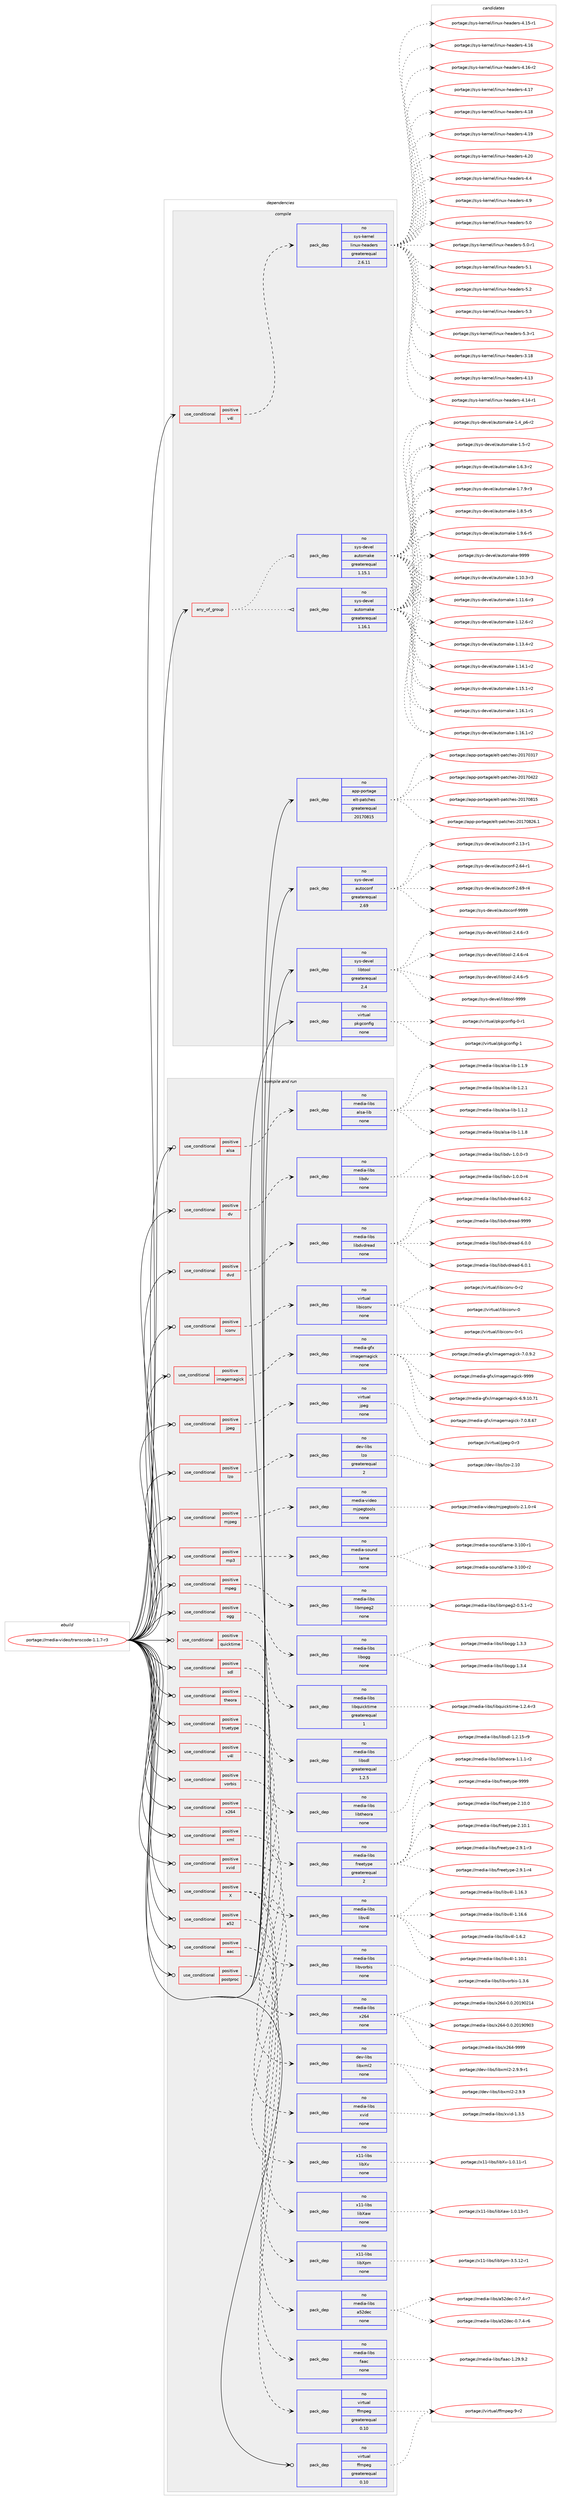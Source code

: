 digraph prolog {

# *************
# Graph options
# *************

newrank=true;
concentrate=true;
compound=true;
graph [rankdir=LR,fontname=Helvetica,fontsize=10,ranksep=1.5];#, ranksep=2.5, nodesep=0.2];
edge  [arrowhead=vee];
node  [fontname=Helvetica,fontsize=10];

# **********
# The ebuild
# **********

subgraph cluster_leftcol {
color=gray;
rank=same;
label=<<i>ebuild</i>>;
id [label="portage://media-video/transcode-1.1.7-r3", color=red, width=4, href="../media-video/transcode-1.1.7-r3.svg"];
}

# ****************
# The dependencies
# ****************

subgraph cluster_midcol {
color=gray;
label=<<i>dependencies</i>>;
subgraph cluster_compile {
fillcolor="#eeeeee";
style=filled;
label=<<i>compile</i>>;
subgraph any5478 {
dependency343336 [label=<<TABLE BORDER="0" CELLBORDER="1" CELLSPACING="0" CELLPADDING="4"><TR><TD CELLPADDING="10">any_of_group</TD></TR></TABLE>>, shape=none, color=red];subgraph pack252173 {
dependency343337 [label=<<TABLE BORDER="0" CELLBORDER="1" CELLSPACING="0" CELLPADDING="4" WIDTH="220"><TR><TD ROWSPAN="6" CELLPADDING="30">pack_dep</TD></TR><TR><TD WIDTH="110">no</TD></TR><TR><TD>sys-devel</TD></TR><TR><TD>automake</TD></TR><TR><TD>greaterequal</TD></TR><TR><TD>1.16.1</TD></TR></TABLE>>, shape=none, color=blue];
}
dependency343336:e -> dependency343337:w [weight=20,style="dotted",arrowhead="oinv"];
subgraph pack252174 {
dependency343338 [label=<<TABLE BORDER="0" CELLBORDER="1" CELLSPACING="0" CELLPADDING="4" WIDTH="220"><TR><TD ROWSPAN="6" CELLPADDING="30">pack_dep</TD></TR><TR><TD WIDTH="110">no</TD></TR><TR><TD>sys-devel</TD></TR><TR><TD>automake</TD></TR><TR><TD>greaterequal</TD></TR><TR><TD>1.15.1</TD></TR></TABLE>>, shape=none, color=blue];
}
dependency343336:e -> dependency343338:w [weight=20,style="dotted",arrowhead="oinv"];
}
id:e -> dependency343336:w [weight=20,style="solid",arrowhead="vee"];
subgraph cond85540 {
dependency343339 [label=<<TABLE BORDER="0" CELLBORDER="1" CELLSPACING="0" CELLPADDING="4"><TR><TD ROWSPAN="3" CELLPADDING="10">use_conditional</TD></TR><TR><TD>positive</TD></TR><TR><TD>v4l</TD></TR></TABLE>>, shape=none, color=red];
subgraph pack252175 {
dependency343340 [label=<<TABLE BORDER="0" CELLBORDER="1" CELLSPACING="0" CELLPADDING="4" WIDTH="220"><TR><TD ROWSPAN="6" CELLPADDING="30">pack_dep</TD></TR><TR><TD WIDTH="110">no</TD></TR><TR><TD>sys-kernel</TD></TR><TR><TD>linux-headers</TD></TR><TR><TD>greaterequal</TD></TR><TR><TD>2.6.11</TD></TR></TABLE>>, shape=none, color=blue];
}
dependency343339:e -> dependency343340:w [weight=20,style="dashed",arrowhead="vee"];
}
id:e -> dependency343339:w [weight=20,style="solid",arrowhead="vee"];
subgraph pack252176 {
dependency343341 [label=<<TABLE BORDER="0" CELLBORDER="1" CELLSPACING="0" CELLPADDING="4" WIDTH="220"><TR><TD ROWSPAN="6" CELLPADDING="30">pack_dep</TD></TR><TR><TD WIDTH="110">no</TD></TR><TR><TD>app-portage</TD></TR><TR><TD>elt-patches</TD></TR><TR><TD>greaterequal</TD></TR><TR><TD>20170815</TD></TR></TABLE>>, shape=none, color=blue];
}
id:e -> dependency343341:w [weight=20,style="solid",arrowhead="vee"];
subgraph pack252177 {
dependency343342 [label=<<TABLE BORDER="0" CELLBORDER="1" CELLSPACING="0" CELLPADDING="4" WIDTH="220"><TR><TD ROWSPAN="6" CELLPADDING="30">pack_dep</TD></TR><TR><TD WIDTH="110">no</TD></TR><TR><TD>sys-devel</TD></TR><TR><TD>autoconf</TD></TR><TR><TD>greaterequal</TD></TR><TR><TD>2.69</TD></TR></TABLE>>, shape=none, color=blue];
}
id:e -> dependency343342:w [weight=20,style="solid",arrowhead="vee"];
subgraph pack252178 {
dependency343343 [label=<<TABLE BORDER="0" CELLBORDER="1" CELLSPACING="0" CELLPADDING="4" WIDTH="220"><TR><TD ROWSPAN="6" CELLPADDING="30">pack_dep</TD></TR><TR><TD WIDTH="110">no</TD></TR><TR><TD>sys-devel</TD></TR><TR><TD>libtool</TD></TR><TR><TD>greaterequal</TD></TR><TR><TD>2.4</TD></TR></TABLE>>, shape=none, color=blue];
}
id:e -> dependency343343:w [weight=20,style="solid",arrowhead="vee"];
subgraph pack252179 {
dependency343344 [label=<<TABLE BORDER="0" CELLBORDER="1" CELLSPACING="0" CELLPADDING="4" WIDTH="220"><TR><TD ROWSPAN="6" CELLPADDING="30">pack_dep</TD></TR><TR><TD WIDTH="110">no</TD></TR><TR><TD>virtual</TD></TR><TR><TD>pkgconfig</TD></TR><TR><TD>none</TD></TR><TR><TD></TD></TR></TABLE>>, shape=none, color=blue];
}
id:e -> dependency343344:w [weight=20,style="solid",arrowhead="vee"];
}
subgraph cluster_compileandrun {
fillcolor="#eeeeee";
style=filled;
label=<<i>compile and run</i>>;
subgraph cond85541 {
dependency343345 [label=<<TABLE BORDER="0" CELLBORDER="1" CELLSPACING="0" CELLPADDING="4"><TR><TD ROWSPAN="3" CELLPADDING="10">use_conditional</TD></TR><TR><TD>positive</TD></TR><TR><TD>X</TD></TR></TABLE>>, shape=none, color=red];
subgraph pack252180 {
dependency343346 [label=<<TABLE BORDER="0" CELLBORDER="1" CELLSPACING="0" CELLPADDING="4" WIDTH="220"><TR><TD ROWSPAN="6" CELLPADDING="30">pack_dep</TD></TR><TR><TD WIDTH="110">no</TD></TR><TR><TD>x11-libs</TD></TR><TR><TD>libXpm</TD></TR><TR><TD>none</TD></TR><TR><TD></TD></TR></TABLE>>, shape=none, color=blue];
}
dependency343345:e -> dependency343346:w [weight=20,style="dashed",arrowhead="vee"];
subgraph pack252181 {
dependency343347 [label=<<TABLE BORDER="0" CELLBORDER="1" CELLSPACING="0" CELLPADDING="4" WIDTH="220"><TR><TD ROWSPAN="6" CELLPADDING="30">pack_dep</TD></TR><TR><TD WIDTH="110">no</TD></TR><TR><TD>x11-libs</TD></TR><TR><TD>libXaw</TD></TR><TR><TD>none</TD></TR><TR><TD></TD></TR></TABLE>>, shape=none, color=blue];
}
dependency343345:e -> dependency343347:w [weight=20,style="dashed",arrowhead="vee"];
subgraph pack252182 {
dependency343348 [label=<<TABLE BORDER="0" CELLBORDER="1" CELLSPACING="0" CELLPADDING="4" WIDTH="220"><TR><TD ROWSPAN="6" CELLPADDING="30">pack_dep</TD></TR><TR><TD WIDTH="110">no</TD></TR><TR><TD>x11-libs</TD></TR><TR><TD>libXv</TD></TR><TR><TD>none</TD></TR><TR><TD></TD></TR></TABLE>>, shape=none, color=blue];
}
dependency343345:e -> dependency343348:w [weight=20,style="dashed",arrowhead="vee"];
}
id:e -> dependency343345:w [weight=20,style="solid",arrowhead="odotvee"];
subgraph cond85542 {
dependency343349 [label=<<TABLE BORDER="0" CELLBORDER="1" CELLSPACING="0" CELLPADDING="4"><TR><TD ROWSPAN="3" CELLPADDING="10">use_conditional</TD></TR><TR><TD>positive</TD></TR><TR><TD>a52</TD></TR></TABLE>>, shape=none, color=red];
subgraph pack252183 {
dependency343350 [label=<<TABLE BORDER="0" CELLBORDER="1" CELLSPACING="0" CELLPADDING="4" WIDTH="220"><TR><TD ROWSPAN="6" CELLPADDING="30">pack_dep</TD></TR><TR><TD WIDTH="110">no</TD></TR><TR><TD>media-libs</TD></TR><TR><TD>a52dec</TD></TR><TR><TD>none</TD></TR><TR><TD></TD></TR></TABLE>>, shape=none, color=blue];
}
dependency343349:e -> dependency343350:w [weight=20,style="dashed",arrowhead="vee"];
}
id:e -> dependency343349:w [weight=20,style="solid",arrowhead="odotvee"];
subgraph cond85543 {
dependency343351 [label=<<TABLE BORDER="0" CELLBORDER="1" CELLSPACING="0" CELLPADDING="4"><TR><TD ROWSPAN="3" CELLPADDING="10">use_conditional</TD></TR><TR><TD>positive</TD></TR><TR><TD>aac</TD></TR></TABLE>>, shape=none, color=red];
subgraph pack252184 {
dependency343352 [label=<<TABLE BORDER="0" CELLBORDER="1" CELLSPACING="0" CELLPADDING="4" WIDTH="220"><TR><TD ROWSPAN="6" CELLPADDING="30">pack_dep</TD></TR><TR><TD WIDTH="110">no</TD></TR><TR><TD>media-libs</TD></TR><TR><TD>faac</TD></TR><TR><TD>none</TD></TR><TR><TD></TD></TR></TABLE>>, shape=none, color=blue];
}
dependency343351:e -> dependency343352:w [weight=20,style="dashed",arrowhead="vee"];
}
id:e -> dependency343351:w [weight=20,style="solid",arrowhead="odotvee"];
subgraph cond85544 {
dependency343353 [label=<<TABLE BORDER="0" CELLBORDER="1" CELLSPACING="0" CELLPADDING="4"><TR><TD ROWSPAN="3" CELLPADDING="10">use_conditional</TD></TR><TR><TD>positive</TD></TR><TR><TD>alsa</TD></TR></TABLE>>, shape=none, color=red];
subgraph pack252185 {
dependency343354 [label=<<TABLE BORDER="0" CELLBORDER="1" CELLSPACING="0" CELLPADDING="4" WIDTH="220"><TR><TD ROWSPAN="6" CELLPADDING="30">pack_dep</TD></TR><TR><TD WIDTH="110">no</TD></TR><TR><TD>media-libs</TD></TR><TR><TD>alsa-lib</TD></TR><TR><TD>none</TD></TR><TR><TD></TD></TR></TABLE>>, shape=none, color=blue];
}
dependency343353:e -> dependency343354:w [weight=20,style="dashed",arrowhead="vee"];
}
id:e -> dependency343353:w [weight=20,style="solid",arrowhead="odotvee"];
subgraph cond85545 {
dependency343355 [label=<<TABLE BORDER="0" CELLBORDER="1" CELLSPACING="0" CELLPADDING="4"><TR><TD ROWSPAN="3" CELLPADDING="10">use_conditional</TD></TR><TR><TD>positive</TD></TR><TR><TD>dv</TD></TR></TABLE>>, shape=none, color=red];
subgraph pack252186 {
dependency343356 [label=<<TABLE BORDER="0" CELLBORDER="1" CELLSPACING="0" CELLPADDING="4" WIDTH="220"><TR><TD ROWSPAN="6" CELLPADDING="30">pack_dep</TD></TR><TR><TD WIDTH="110">no</TD></TR><TR><TD>media-libs</TD></TR><TR><TD>libdv</TD></TR><TR><TD>none</TD></TR><TR><TD></TD></TR></TABLE>>, shape=none, color=blue];
}
dependency343355:e -> dependency343356:w [weight=20,style="dashed",arrowhead="vee"];
}
id:e -> dependency343355:w [weight=20,style="solid",arrowhead="odotvee"];
subgraph cond85546 {
dependency343357 [label=<<TABLE BORDER="0" CELLBORDER="1" CELLSPACING="0" CELLPADDING="4"><TR><TD ROWSPAN="3" CELLPADDING="10">use_conditional</TD></TR><TR><TD>positive</TD></TR><TR><TD>dvd</TD></TR></TABLE>>, shape=none, color=red];
subgraph pack252187 {
dependency343358 [label=<<TABLE BORDER="0" CELLBORDER="1" CELLSPACING="0" CELLPADDING="4" WIDTH="220"><TR><TD ROWSPAN="6" CELLPADDING="30">pack_dep</TD></TR><TR><TD WIDTH="110">no</TD></TR><TR><TD>media-libs</TD></TR><TR><TD>libdvdread</TD></TR><TR><TD>none</TD></TR><TR><TD></TD></TR></TABLE>>, shape=none, color=blue];
}
dependency343357:e -> dependency343358:w [weight=20,style="dashed",arrowhead="vee"];
}
id:e -> dependency343357:w [weight=20,style="solid",arrowhead="odotvee"];
subgraph cond85547 {
dependency343359 [label=<<TABLE BORDER="0" CELLBORDER="1" CELLSPACING="0" CELLPADDING="4"><TR><TD ROWSPAN="3" CELLPADDING="10">use_conditional</TD></TR><TR><TD>positive</TD></TR><TR><TD>iconv</TD></TR></TABLE>>, shape=none, color=red];
subgraph pack252188 {
dependency343360 [label=<<TABLE BORDER="0" CELLBORDER="1" CELLSPACING="0" CELLPADDING="4" WIDTH="220"><TR><TD ROWSPAN="6" CELLPADDING="30">pack_dep</TD></TR><TR><TD WIDTH="110">no</TD></TR><TR><TD>virtual</TD></TR><TR><TD>libiconv</TD></TR><TR><TD>none</TD></TR><TR><TD></TD></TR></TABLE>>, shape=none, color=blue];
}
dependency343359:e -> dependency343360:w [weight=20,style="dashed",arrowhead="vee"];
}
id:e -> dependency343359:w [weight=20,style="solid",arrowhead="odotvee"];
subgraph cond85548 {
dependency343361 [label=<<TABLE BORDER="0" CELLBORDER="1" CELLSPACING="0" CELLPADDING="4"><TR><TD ROWSPAN="3" CELLPADDING="10">use_conditional</TD></TR><TR><TD>positive</TD></TR><TR><TD>imagemagick</TD></TR></TABLE>>, shape=none, color=red];
subgraph pack252189 {
dependency343362 [label=<<TABLE BORDER="0" CELLBORDER="1" CELLSPACING="0" CELLPADDING="4" WIDTH="220"><TR><TD ROWSPAN="6" CELLPADDING="30">pack_dep</TD></TR><TR><TD WIDTH="110">no</TD></TR><TR><TD>media-gfx</TD></TR><TR><TD>imagemagick</TD></TR><TR><TD>none</TD></TR><TR><TD></TD></TR></TABLE>>, shape=none, color=blue];
}
dependency343361:e -> dependency343362:w [weight=20,style="dashed",arrowhead="vee"];
}
id:e -> dependency343361:w [weight=20,style="solid",arrowhead="odotvee"];
subgraph cond85549 {
dependency343363 [label=<<TABLE BORDER="0" CELLBORDER="1" CELLSPACING="0" CELLPADDING="4"><TR><TD ROWSPAN="3" CELLPADDING="10">use_conditional</TD></TR><TR><TD>positive</TD></TR><TR><TD>jpeg</TD></TR></TABLE>>, shape=none, color=red];
subgraph pack252190 {
dependency343364 [label=<<TABLE BORDER="0" CELLBORDER="1" CELLSPACING="0" CELLPADDING="4" WIDTH="220"><TR><TD ROWSPAN="6" CELLPADDING="30">pack_dep</TD></TR><TR><TD WIDTH="110">no</TD></TR><TR><TD>virtual</TD></TR><TR><TD>jpeg</TD></TR><TR><TD>none</TD></TR><TR><TD></TD></TR></TABLE>>, shape=none, color=blue];
}
dependency343363:e -> dependency343364:w [weight=20,style="dashed",arrowhead="vee"];
}
id:e -> dependency343363:w [weight=20,style="solid",arrowhead="odotvee"];
subgraph cond85550 {
dependency343365 [label=<<TABLE BORDER="0" CELLBORDER="1" CELLSPACING="0" CELLPADDING="4"><TR><TD ROWSPAN="3" CELLPADDING="10">use_conditional</TD></TR><TR><TD>positive</TD></TR><TR><TD>lzo</TD></TR></TABLE>>, shape=none, color=red];
subgraph pack252191 {
dependency343366 [label=<<TABLE BORDER="0" CELLBORDER="1" CELLSPACING="0" CELLPADDING="4" WIDTH="220"><TR><TD ROWSPAN="6" CELLPADDING="30">pack_dep</TD></TR><TR><TD WIDTH="110">no</TD></TR><TR><TD>dev-libs</TD></TR><TR><TD>lzo</TD></TR><TR><TD>greaterequal</TD></TR><TR><TD>2</TD></TR></TABLE>>, shape=none, color=blue];
}
dependency343365:e -> dependency343366:w [weight=20,style="dashed",arrowhead="vee"];
}
id:e -> dependency343365:w [weight=20,style="solid",arrowhead="odotvee"];
subgraph cond85551 {
dependency343367 [label=<<TABLE BORDER="0" CELLBORDER="1" CELLSPACING="0" CELLPADDING="4"><TR><TD ROWSPAN="3" CELLPADDING="10">use_conditional</TD></TR><TR><TD>positive</TD></TR><TR><TD>mjpeg</TD></TR></TABLE>>, shape=none, color=red];
subgraph pack252192 {
dependency343368 [label=<<TABLE BORDER="0" CELLBORDER="1" CELLSPACING="0" CELLPADDING="4" WIDTH="220"><TR><TD ROWSPAN="6" CELLPADDING="30">pack_dep</TD></TR><TR><TD WIDTH="110">no</TD></TR><TR><TD>media-video</TD></TR><TR><TD>mjpegtools</TD></TR><TR><TD>none</TD></TR><TR><TD></TD></TR></TABLE>>, shape=none, color=blue];
}
dependency343367:e -> dependency343368:w [weight=20,style="dashed",arrowhead="vee"];
}
id:e -> dependency343367:w [weight=20,style="solid",arrowhead="odotvee"];
subgraph cond85552 {
dependency343369 [label=<<TABLE BORDER="0" CELLBORDER="1" CELLSPACING="0" CELLPADDING="4"><TR><TD ROWSPAN="3" CELLPADDING="10">use_conditional</TD></TR><TR><TD>positive</TD></TR><TR><TD>mp3</TD></TR></TABLE>>, shape=none, color=red];
subgraph pack252193 {
dependency343370 [label=<<TABLE BORDER="0" CELLBORDER="1" CELLSPACING="0" CELLPADDING="4" WIDTH="220"><TR><TD ROWSPAN="6" CELLPADDING="30">pack_dep</TD></TR><TR><TD WIDTH="110">no</TD></TR><TR><TD>media-sound</TD></TR><TR><TD>lame</TD></TR><TR><TD>none</TD></TR><TR><TD></TD></TR></TABLE>>, shape=none, color=blue];
}
dependency343369:e -> dependency343370:w [weight=20,style="dashed",arrowhead="vee"];
}
id:e -> dependency343369:w [weight=20,style="solid",arrowhead="odotvee"];
subgraph cond85553 {
dependency343371 [label=<<TABLE BORDER="0" CELLBORDER="1" CELLSPACING="0" CELLPADDING="4"><TR><TD ROWSPAN="3" CELLPADDING="10">use_conditional</TD></TR><TR><TD>positive</TD></TR><TR><TD>mpeg</TD></TR></TABLE>>, shape=none, color=red];
subgraph pack252194 {
dependency343372 [label=<<TABLE BORDER="0" CELLBORDER="1" CELLSPACING="0" CELLPADDING="4" WIDTH="220"><TR><TD ROWSPAN="6" CELLPADDING="30">pack_dep</TD></TR><TR><TD WIDTH="110">no</TD></TR><TR><TD>media-libs</TD></TR><TR><TD>libmpeg2</TD></TR><TR><TD>none</TD></TR><TR><TD></TD></TR></TABLE>>, shape=none, color=blue];
}
dependency343371:e -> dependency343372:w [weight=20,style="dashed",arrowhead="vee"];
}
id:e -> dependency343371:w [weight=20,style="solid",arrowhead="odotvee"];
subgraph cond85554 {
dependency343373 [label=<<TABLE BORDER="0" CELLBORDER="1" CELLSPACING="0" CELLPADDING="4"><TR><TD ROWSPAN="3" CELLPADDING="10">use_conditional</TD></TR><TR><TD>positive</TD></TR><TR><TD>ogg</TD></TR></TABLE>>, shape=none, color=red];
subgraph pack252195 {
dependency343374 [label=<<TABLE BORDER="0" CELLBORDER="1" CELLSPACING="0" CELLPADDING="4" WIDTH="220"><TR><TD ROWSPAN="6" CELLPADDING="30">pack_dep</TD></TR><TR><TD WIDTH="110">no</TD></TR><TR><TD>media-libs</TD></TR><TR><TD>libogg</TD></TR><TR><TD>none</TD></TR><TR><TD></TD></TR></TABLE>>, shape=none, color=blue];
}
dependency343373:e -> dependency343374:w [weight=20,style="dashed",arrowhead="vee"];
}
id:e -> dependency343373:w [weight=20,style="solid",arrowhead="odotvee"];
subgraph cond85555 {
dependency343375 [label=<<TABLE BORDER="0" CELLBORDER="1" CELLSPACING="0" CELLPADDING="4"><TR><TD ROWSPAN="3" CELLPADDING="10">use_conditional</TD></TR><TR><TD>positive</TD></TR><TR><TD>postproc</TD></TR></TABLE>>, shape=none, color=red];
subgraph pack252196 {
dependency343376 [label=<<TABLE BORDER="0" CELLBORDER="1" CELLSPACING="0" CELLPADDING="4" WIDTH="220"><TR><TD ROWSPAN="6" CELLPADDING="30">pack_dep</TD></TR><TR><TD WIDTH="110">no</TD></TR><TR><TD>virtual</TD></TR><TR><TD>ffmpeg</TD></TR><TR><TD>greaterequal</TD></TR><TR><TD>0.10</TD></TR></TABLE>>, shape=none, color=blue];
}
dependency343375:e -> dependency343376:w [weight=20,style="dashed",arrowhead="vee"];
}
id:e -> dependency343375:w [weight=20,style="solid",arrowhead="odotvee"];
subgraph cond85556 {
dependency343377 [label=<<TABLE BORDER="0" CELLBORDER="1" CELLSPACING="0" CELLPADDING="4"><TR><TD ROWSPAN="3" CELLPADDING="10">use_conditional</TD></TR><TR><TD>positive</TD></TR><TR><TD>quicktime</TD></TR></TABLE>>, shape=none, color=red];
subgraph pack252197 {
dependency343378 [label=<<TABLE BORDER="0" CELLBORDER="1" CELLSPACING="0" CELLPADDING="4" WIDTH="220"><TR><TD ROWSPAN="6" CELLPADDING="30">pack_dep</TD></TR><TR><TD WIDTH="110">no</TD></TR><TR><TD>media-libs</TD></TR><TR><TD>libquicktime</TD></TR><TR><TD>greaterequal</TD></TR><TR><TD>1</TD></TR></TABLE>>, shape=none, color=blue];
}
dependency343377:e -> dependency343378:w [weight=20,style="dashed",arrowhead="vee"];
}
id:e -> dependency343377:w [weight=20,style="solid",arrowhead="odotvee"];
subgraph cond85557 {
dependency343379 [label=<<TABLE BORDER="0" CELLBORDER="1" CELLSPACING="0" CELLPADDING="4"><TR><TD ROWSPAN="3" CELLPADDING="10">use_conditional</TD></TR><TR><TD>positive</TD></TR><TR><TD>sdl</TD></TR></TABLE>>, shape=none, color=red];
subgraph pack252198 {
dependency343380 [label=<<TABLE BORDER="0" CELLBORDER="1" CELLSPACING="0" CELLPADDING="4" WIDTH="220"><TR><TD ROWSPAN="6" CELLPADDING="30">pack_dep</TD></TR><TR><TD WIDTH="110">no</TD></TR><TR><TD>media-libs</TD></TR><TR><TD>libsdl</TD></TR><TR><TD>greaterequal</TD></TR><TR><TD>1.2.5</TD></TR></TABLE>>, shape=none, color=blue];
}
dependency343379:e -> dependency343380:w [weight=20,style="dashed",arrowhead="vee"];
}
id:e -> dependency343379:w [weight=20,style="solid",arrowhead="odotvee"];
subgraph cond85558 {
dependency343381 [label=<<TABLE BORDER="0" CELLBORDER="1" CELLSPACING="0" CELLPADDING="4"><TR><TD ROWSPAN="3" CELLPADDING="10">use_conditional</TD></TR><TR><TD>positive</TD></TR><TR><TD>theora</TD></TR></TABLE>>, shape=none, color=red];
subgraph pack252199 {
dependency343382 [label=<<TABLE BORDER="0" CELLBORDER="1" CELLSPACING="0" CELLPADDING="4" WIDTH="220"><TR><TD ROWSPAN="6" CELLPADDING="30">pack_dep</TD></TR><TR><TD WIDTH="110">no</TD></TR><TR><TD>media-libs</TD></TR><TR><TD>libtheora</TD></TR><TR><TD>none</TD></TR><TR><TD></TD></TR></TABLE>>, shape=none, color=blue];
}
dependency343381:e -> dependency343382:w [weight=20,style="dashed",arrowhead="vee"];
}
id:e -> dependency343381:w [weight=20,style="solid",arrowhead="odotvee"];
subgraph cond85559 {
dependency343383 [label=<<TABLE BORDER="0" CELLBORDER="1" CELLSPACING="0" CELLPADDING="4"><TR><TD ROWSPAN="3" CELLPADDING="10">use_conditional</TD></TR><TR><TD>positive</TD></TR><TR><TD>truetype</TD></TR></TABLE>>, shape=none, color=red];
subgraph pack252200 {
dependency343384 [label=<<TABLE BORDER="0" CELLBORDER="1" CELLSPACING="0" CELLPADDING="4" WIDTH="220"><TR><TD ROWSPAN="6" CELLPADDING="30">pack_dep</TD></TR><TR><TD WIDTH="110">no</TD></TR><TR><TD>media-libs</TD></TR><TR><TD>freetype</TD></TR><TR><TD>greaterequal</TD></TR><TR><TD>2</TD></TR></TABLE>>, shape=none, color=blue];
}
dependency343383:e -> dependency343384:w [weight=20,style="dashed",arrowhead="vee"];
}
id:e -> dependency343383:w [weight=20,style="solid",arrowhead="odotvee"];
subgraph cond85560 {
dependency343385 [label=<<TABLE BORDER="0" CELLBORDER="1" CELLSPACING="0" CELLPADDING="4"><TR><TD ROWSPAN="3" CELLPADDING="10">use_conditional</TD></TR><TR><TD>positive</TD></TR><TR><TD>v4l</TD></TR></TABLE>>, shape=none, color=red];
subgraph pack252201 {
dependency343386 [label=<<TABLE BORDER="0" CELLBORDER="1" CELLSPACING="0" CELLPADDING="4" WIDTH="220"><TR><TD ROWSPAN="6" CELLPADDING="30">pack_dep</TD></TR><TR><TD WIDTH="110">no</TD></TR><TR><TD>media-libs</TD></TR><TR><TD>libv4l</TD></TR><TR><TD>none</TD></TR><TR><TD></TD></TR></TABLE>>, shape=none, color=blue];
}
dependency343385:e -> dependency343386:w [weight=20,style="dashed",arrowhead="vee"];
}
id:e -> dependency343385:w [weight=20,style="solid",arrowhead="odotvee"];
subgraph cond85561 {
dependency343387 [label=<<TABLE BORDER="0" CELLBORDER="1" CELLSPACING="0" CELLPADDING="4"><TR><TD ROWSPAN="3" CELLPADDING="10">use_conditional</TD></TR><TR><TD>positive</TD></TR><TR><TD>vorbis</TD></TR></TABLE>>, shape=none, color=red];
subgraph pack252202 {
dependency343388 [label=<<TABLE BORDER="0" CELLBORDER="1" CELLSPACING="0" CELLPADDING="4" WIDTH="220"><TR><TD ROWSPAN="6" CELLPADDING="30">pack_dep</TD></TR><TR><TD WIDTH="110">no</TD></TR><TR><TD>media-libs</TD></TR><TR><TD>libvorbis</TD></TR><TR><TD>none</TD></TR><TR><TD></TD></TR></TABLE>>, shape=none, color=blue];
}
dependency343387:e -> dependency343388:w [weight=20,style="dashed",arrowhead="vee"];
}
id:e -> dependency343387:w [weight=20,style="solid",arrowhead="odotvee"];
subgraph cond85562 {
dependency343389 [label=<<TABLE BORDER="0" CELLBORDER="1" CELLSPACING="0" CELLPADDING="4"><TR><TD ROWSPAN="3" CELLPADDING="10">use_conditional</TD></TR><TR><TD>positive</TD></TR><TR><TD>x264</TD></TR></TABLE>>, shape=none, color=red];
subgraph pack252203 {
dependency343390 [label=<<TABLE BORDER="0" CELLBORDER="1" CELLSPACING="0" CELLPADDING="4" WIDTH="220"><TR><TD ROWSPAN="6" CELLPADDING="30">pack_dep</TD></TR><TR><TD WIDTH="110">no</TD></TR><TR><TD>media-libs</TD></TR><TR><TD>x264</TD></TR><TR><TD>none</TD></TR><TR><TD></TD></TR></TABLE>>, shape=none, color=blue];
}
dependency343389:e -> dependency343390:w [weight=20,style="dashed",arrowhead="vee"];
}
id:e -> dependency343389:w [weight=20,style="solid",arrowhead="odotvee"];
subgraph cond85563 {
dependency343391 [label=<<TABLE BORDER="0" CELLBORDER="1" CELLSPACING="0" CELLPADDING="4"><TR><TD ROWSPAN="3" CELLPADDING="10">use_conditional</TD></TR><TR><TD>positive</TD></TR><TR><TD>xml</TD></TR></TABLE>>, shape=none, color=red];
subgraph pack252204 {
dependency343392 [label=<<TABLE BORDER="0" CELLBORDER="1" CELLSPACING="0" CELLPADDING="4" WIDTH="220"><TR><TD ROWSPAN="6" CELLPADDING="30">pack_dep</TD></TR><TR><TD WIDTH="110">no</TD></TR><TR><TD>dev-libs</TD></TR><TR><TD>libxml2</TD></TR><TR><TD>none</TD></TR><TR><TD></TD></TR></TABLE>>, shape=none, color=blue];
}
dependency343391:e -> dependency343392:w [weight=20,style="dashed",arrowhead="vee"];
}
id:e -> dependency343391:w [weight=20,style="solid",arrowhead="odotvee"];
subgraph cond85564 {
dependency343393 [label=<<TABLE BORDER="0" CELLBORDER="1" CELLSPACING="0" CELLPADDING="4"><TR><TD ROWSPAN="3" CELLPADDING="10">use_conditional</TD></TR><TR><TD>positive</TD></TR><TR><TD>xvid</TD></TR></TABLE>>, shape=none, color=red];
subgraph pack252205 {
dependency343394 [label=<<TABLE BORDER="0" CELLBORDER="1" CELLSPACING="0" CELLPADDING="4" WIDTH="220"><TR><TD ROWSPAN="6" CELLPADDING="30">pack_dep</TD></TR><TR><TD WIDTH="110">no</TD></TR><TR><TD>media-libs</TD></TR><TR><TD>xvid</TD></TR><TR><TD>none</TD></TR><TR><TD></TD></TR></TABLE>>, shape=none, color=blue];
}
dependency343393:e -> dependency343394:w [weight=20,style="dashed",arrowhead="vee"];
}
id:e -> dependency343393:w [weight=20,style="solid",arrowhead="odotvee"];
subgraph pack252206 {
dependency343395 [label=<<TABLE BORDER="0" CELLBORDER="1" CELLSPACING="0" CELLPADDING="4" WIDTH="220"><TR><TD ROWSPAN="6" CELLPADDING="30">pack_dep</TD></TR><TR><TD WIDTH="110">no</TD></TR><TR><TD>virtual</TD></TR><TR><TD>ffmpeg</TD></TR><TR><TD>greaterequal</TD></TR><TR><TD>0.10</TD></TR></TABLE>>, shape=none, color=blue];
}
id:e -> dependency343395:w [weight=20,style="solid",arrowhead="odotvee"];
}
subgraph cluster_run {
fillcolor="#eeeeee";
style=filled;
label=<<i>run</i>>;
}
}

# **************
# The candidates
# **************

subgraph cluster_choices {
rank=same;
color=gray;
label=<<i>candidates</i>>;

subgraph choice252173 {
color=black;
nodesep=1;
choiceportage11512111545100101118101108479711711611110997107101454946494846514511451 [label="portage://sys-devel/automake-1.10.3-r3", color=red, width=4,href="../sys-devel/automake-1.10.3-r3.svg"];
choiceportage11512111545100101118101108479711711611110997107101454946494946544511451 [label="portage://sys-devel/automake-1.11.6-r3", color=red, width=4,href="../sys-devel/automake-1.11.6-r3.svg"];
choiceportage11512111545100101118101108479711711611110997107101454946495046544511450 [label="portage://sys-devel/automake-1.12.6-r2", color=red, width=4,href="../sys-devel/automake-1.12.6-r2.svg"];
choiceportage11512111545100101118101108479711711611110997107101454946495146524511450 [label="portage://sys-devel/automake-1.13.4-r2", color=red, width=4,href="../sys-devel/automake-1.13.4-r2.svg"];
choiceportage11512111545100101118101108479711711611110997107101454946495246494511450 [label="portage://sys-devel/automake-1.14.1-r2", color=red, width=4,href="../sys-devel/automake-1.14.1-r2.svg"];
choiceportage11512111545100101118101108479711711611110997107101454946495346494511450 [label="portage://sys-devel/automake-1.15.1-r2", color=red, width=4,href="../sys-devel/automake-1.15.1-r2.svg"];
choiceportage11512111545100101118101108479711711611110997107101454946495446494511449 [label="portage://sys-devel/automake-1.16.1-r1", color=red, width=4,href="../sys-devel/automake-1.16.1-r1.svg"];
choiceportage11512111545100101118101108479711711611110997107101454946495446494511450 [label="portage://sys-devel/automake-1.16.1-r2", color=red, width=4,href="../sys-devel/automake-1.16.1-r2.svg"];
choiceportage115121115451001011181011084797117116111109971071014549465295112544511450 [label="portage://sys-devel/automake-1.4_p6-r2", color=red, width=4,href="../sys-devel/automake-1.4_p6-r2.svg"];
choiceportage11512111545100101118101108479711711611110997107101454946534511450 [label="portage://sys-devel/automake-1.5-r2", color=red, width=4,href="../sys-devel/automake-1.5-r2.svg"];
choiceportage115121115451001011181011084797117116111109971071014549465446514511450 [label="portage://sys-devel/automake-1.6.3-r2", color=red, width=4,href="../sys-devel/automake-1.6.3-r2.svg"];
choiceportage115121115451001011181011084797117116111109971071014549465546574511451 [label="portage://sys-devel/automake-1.7.9-r3", color=red, width=4,href="../sys-devel/automake-1.7.9-r3.svg"];
choiceportage115121115451001011181011084797117116111109971071014549465646534511453 [label="portage://sys-devel/automake-1.8.5-r5", color=red, width=4,href="../sys-devel/automake-1.8.5-r5.svg"];
choiceportage115121115451001011181011084797117116111109971071014549465746544511453 [label="portage://sys-devel/automake-1.9.6-r5", color=red, width=4,href="../sys-devel/automake-1.9.6-r5.svg"];
choiceportage115121115451001011181011084797117116111109971071014557575757 [label="portage://sys-devel/automake-9999", color=red, width=4,href="../sys-devel/automake-9999.svg"];
dependency343337:e -> choiceportage11512111545100101118101108479711711611110997107101454946494846514511451:w [style=dotted,weight="100"];
dependency343337:e -> choiceportage11512111545100101118101108479711711611110997107101454946494946544511451:w [style=dotted,weight="100"];
dependency343337:e -> choiceportage11512111545100101118101108479711711611110997107101454946495046544511450:w [style=dotted,weight="100"];
dependency343337:e -> choiceportage11512111545100101118101108479711711611110997107101454946495146524511450:w [style=dotted,weight="100"];
dependency343337:e -> choiceportage11512111545100101118101108479711711611110997107101454946495246494511450:w [style=dotted,weight="100"];
dependency343337:e -> choiceportage11512111545100101118101108479711711611110997107101454946495346494511450:w [style=dotted,weight="100"];
dependency343337:e -> choiceportage11512111545100101118101108479711711611110997107101454946495446494511449:w [style=dotted,weight="100"];
dependency343337:e -> choiceportage11512111545100101118101108479711711611110997107101454946495446494511450:w [style=dotted,weight="100"];
dependency343337:e -> choiceportage115121115451001011181011084797117116111109971071014549465295112544511450:w [style=dotted,weight="100"];
dependency343337:e -> choiceportage11512111545100101118101108479711711611110997107101454946534511450:w [style=dotted,weight="100"];
dependency343337:e -> choiceportage115121115451001011181011084797117116111109971071014549465446514511450:w [style=dotted,weight="100"];
dependency343337:e -> choiceportage115121115451001011181011084797117116111109971071014549465546574511451:w [style=dotted,weight="100"];
dependency343337:e -> choiceportage115121115451001011181011084797117116111109971071014549465646534511453:w [style=dotted,weight="100"];
dependency343337:e -> choiceportage115121115451001011181011084797117116111109971071014549465746544511453:w [style=dotted,weight="100"];
dependency343337:e -> choiceportage115121115451001011181011084797117116111109971071014557575757:w [style=dotted,weight="100"];
}
subgraph choice252174 {
color=black;
nodesep=1;
choiceportage11512111545100101118101108479711711611110997107101454946494846514511451 [label="portage://sys-devel/automake-1.10.3-r3", color=red, width=4,href="../sys-devel/automake-1.10.3-r3.svg"];
choiceportage11512111545100101118101108479711711611110997107101454946494946544511451 [label="portage://sys-devel/automake-1.11.6-r3", color=red, width=4,href="../sys-devel/automake-1.11.6-r3.svg"];
choiceportage11512111545100101118101108479711711611110997107101454946495046544511450 [label="portage://sys-devel/automake-1.12.6-r2", color=red, width=4,href="../sys-devel/automake-1.12.6-r2.svg"];
choiceportage11512111545100101118101108479711711611110997107101454946495146524511450 [label="portage://sys-devel/automake-1.13.4-r2", color=red, width=4,href="../sys-devel/automake-1.13.4-r2.svg"];
choiceportage11512111545100101118101108479711711611110997107101454946495246494511450 [label="portage://sys-devel/automake-1.14.1-r2", color=red, width=4,href="../sys-devel/automake-1.14.1-r2.svg"];
choiceportage11512111545100101118101108479711711611110997107101454946495346494511450 [label="portage://sys-devel/automake-1.15.1-r2", color=red, width=4,href="../sys-devel/automake-1.15.1-r2.svg"];
choiceportage11512111545100101118101108479711711611110997107101454946495446494511449 [label="portage://sys-devel/automake-1.16.1-r1", color=red, width=4,href="../sys-devel/automake-1.16.1-r1.svg"];
choiceportage11512111545100101118101108479711711611110997107101454946495446494511450 [label="portage://sys-devel/automake-1.16.1-r2", color=red, width=4,href="../sys-devel/automake-1.16.1-r2.svg"];
choiceportage115121115451001011181011084797117116111109971071014549465295112544511450 [label="portage://sys-devel/automake-1.4_p6-r2", color=red, width=4,href="../sys-devel/automake-1.4_p6-r2.svg"];
choiceportage11512111545100101118101108479711711611110997107101454946534511450 [label="portage://sys-devel/automake-1.5-r2", color=red, width=4,href="../sys-devel/automake-1.5-r2.svg"];
choiceportage115121115451001011181011084797117116111109971071014549465446514511450 [label="portage://sys-devel/automake-1.6.3-r2", color=red, width=4,href="../sys-devel/automake-1.6.3-r2.svg"];
choiceportage115121115451001011181011084797117116111109971071014549465546574511451 [label="portage://sys-devel/automake-1.7.9-r3", color=red, width=4,href="../sys-devel/automake-1.7.9-r3.svg"];
choiceportage115121115451001011181011084797117116111109971071014549465646534511453 [label="portage://sys-devel/automake-1.8.5-r5", color=red, width=4,href="../sys-devel/automake-1.8.5-r5.svg"];
choiceportage115121115451001011181011084797117116111109971071014549465746544511453 [label="portage://sys-devel/automake-1.9.6-r5", color=red, width=4,href="../sys-devel/automake-1.9.6-r5.svg"];
choiceportage115121115451001011181011084797117116111109971071014557575757 [label="portage://sys-devel/automake-9999", color=red, width=4,href="../sys-devel/automake-9999.svg"];
dependency343338:e -> choiceportage11512111545100101118101108479711711611110997107101454946494846514511451:w [style=dotted,weight="100"];
dependency343338:e -> choiceportage11512111545100101118101108479711711611110997107101454946494946544511451:w [style=dotted,weight="100"];
dependency343338:e -> choiceportage11512111545100101118101108479711711611110997107101454946495046544511450:w [style=dotted,weight="100"];
dependency343338:e -> choiceportage11512111545100101118101108479711711611110997107101454946495146524511450:w [style=dotted,weight="100"];
dependency343338:e -> choiceportage11512111545100101118101108479711711611110997107101454946495246494511450:w [style=dotted,weight="100"];
dependency343338:e -> choiceportage11512111545100101118101108479711711611110997107101454946495346494511450:w [style=dotted,weight="100"];
dependency343338:e -> choiceportage11512111545100101118101108479711711611110997107101454946495446494511449:w [style=dotted,weight="100"];
dependency343338:e -> choiceportage11512111545100101118101108479711711611110997107101454946495446494511450:w [style=dotted,weight="100"];
dependency343338:e -> choiceportage115121115451001011181011084797117116111109971071014549465295112544511450:w [style=dotted,weight="100"];
dependency343338:e -> choiceportage11512111545100101118101108479711711611110997107101454946534511450:w [style=dotted,weight="100"];
dependency343338:e -> choiceportage115121115451001011181011084797117116111109971071014549465446514511450:w [style=dotted,weight="100"];
dependency343338:e -> choiceportage115121115451001011181011084797117116111109971071014549465546574511451:w [style=dotted,weight="100"];
dependency343338:e -> choiceportage115121115451001011181011084797117116111109971071014549465646534511453:w [style=dotted,weight="100"];
dependency343338:e -> choiceportage115121115451001011181011084797117116111109971071014549465746544511453:w [style=dotted,weight="100"];
dependency343338:e -> choiceportage115121115451001011181011084797117116111109971071014557575757:w [style=dotted,weight="100"];
}
subgraph choice252175 {
color=black;
nodesep=1;
choiceportage115121115451071011141101011084710810511011712045104101971001011141154551464956 [label="portage://sys-kernel/linux-headers-3.18", color=red, width=4,href="../sys-kernel/linux-headers-3.18.svg"];
choiceportage115121115451071011141101011084710810511011712045104101971001011141154552464951 [label="portage://sys-kernel/linux-headers-4.13", color=red, width=4,href="../sys-kernel/linux-headers-4.13.svg"];
choiceportage1151211154510710111411010110847108105110117120451041019710010111411545524649524511449 [label="portage://sys-kernel/linux-headers-4.14-r1", color=red, width=4,href="../sys-kernel/linux-headers-4.14-r1.svg"];
choiceportage1151211154510710111411010110847108105110117120451041019710010111411545524649534511449 [label="portage://sys-kernel/linux-headers-4.15-r1", color=red, width=4,href="../sys-kernel/linux-headers-4.15-r1.svg"];
choiceportage115121115451071011141101011084710810511011712045104101971001011141154552464954 [label="portage://sys-kernel/linux-headers-4.16", color=red, width=4,href="../sys-kernel/linux-headers-4.16.svg"];
choiceportage1151211154510710111411010110847108105110117120451041019710010111411545524649544511450 [label="portage://sys-kernel/linux-headers-4.16-r2", color=red, width=4,href="../sys-kernel/linux-headers-4.16-r2.svg"];
choiceportage115121115451071011141101011084710810511011712045104101971001011141154552464955 [label="portage://sys-kernel/linux-headers-4.17", color=red, width=4,href="../sys-kernel/linux-headers-4.17.svg"];
choiceportage115121115451071011141101011084710810511011712045104101971001011141154552464956 [label="portage://sys-kernel/linux-headers-4.18", color=red, width=4,href="../sys-kernel/linux-headers-4.18.svg"];
choiceportage115121115451071011141101011084710810511011712045104101971001011141154552464957 [label="portage://sys-kernel/linux-headers-4.19", color=red, width=4,href="../sys-kernel/linux-headers-4.19.svg"];
choiceportage115121115451071011141101011084710810511011712045104101971001011141154552465048 [label="portage://sys-kernel/linux-headers-4.20", color=red, width=4,href="../sys-kernel/linux-headers-4.20.svg"];
choiceportage1151211154510710111411010110847108105110117120451041019710010111411545524652 [label="portage://sys-kernel/linux-headers-4.4", color=red, width=4,href="../sys-kernel/linux-headers-4.4.svg"];
choiceportage1151211154510710111411010110847108105110117120451041019710010111411545524657 [label="portage://sys-kernel/linux-headers-4.9", color=red, width=4,href="../sys-kernel/linux-headers-4.9.svg"];
choiceportage1151211154510710111411010110847108105110117120451041019710010111411545534648 [label="portage://sys-kernel/linux-headers-5.0", color=red, width=4,href="../sys-kernel/linux-headers-5.0.svg"];
choiceportage11512111545107101114110101108471081051101171204510410197100101114115455346484511449 [label="portage://sys-kernel/linux-headers-5.0-r1", color=red, width=4,href="../sys-kernel/linux-headers-5.0-r1.svg"];
choiceportage1151211154510710111411010110847108105110117120451041019710010111411545534649 [label="portage://sys-kernel/linux-headers-5.1", color=red, width=4,href="../sys-kernel/linux-headers-5.1.svg"];
choiceportage1151211154510710111411010110847108105110117120451041019710010111411545534650 [label="portage://sys-kernel/linux-headers-5.2", color=red, width=4,href="../sys-kernel/linux-headers-5.2.svg"];
choiceportage1151211154510710111411010110847108105110117120451041019710010111411545534651 [label="portage://sys-kernel/linux-headers-5.3", color=red, width=4,href="../sys-kernel/linux-headers-5.3.svg"];
choiceportage11512111545107101114110101108471081051101171204510410197100101114115455346514511449 [label="portage://sys-kernel/linux-headers-5.3-r1", color=red, width=4,href="../sys-kernel/linux-headers-5.3-r1.svg"];
dependency343340:e -> choiceportage115121115451071011141101011084710810511011712045104101971001011141154551464956:w [style=dotted,weight="100"];
dependency343340:e -> choiceportage115121115451071011141101011084710810511011712045104101971001011141154552464951:w [style=dotted,weight="100"];
dependency343340:e -> choiceportage1151211154510710111411010110847108105110117120451041019710010111411545524649524511449:w [style=dotted,weight="100"];
dependency343340:e -> choiceportage1151211154510710111411010110847108105110117120451041019710010111411545524649534511449:w [style=dotted,weight="100"];
dependency343340:e -> choiceportage115121115451071011141101011084710810511011712045104101971001011141154552464954:w [style=dotted,weight="100"];
dependency343340:e -> choiceportage1151211154510710111411010110847108105110117120451041019710010111411545524649544511450:w [style=dotted,weight="100"];
dependency343340:e -> choiceportage115121115451071011141101011084710810511011712045104101971001011141154552464955:w [style=dotted,weight="100"];
dependency343340:e -> choiceportage115121115451071011141101011084710810511011712045104101971001011141154552464956:w [style=dotted,weight="100"];
dependency343340:e -> choiceportage115121115451071011141101011084710810511011712045104101971001011141154552464957:w [style=dotted,weight="100"];
dependency343340:e -> choiceportage115121115451071011141101011084710810511011712045104101971001011141154552465048:w [style=dotted,weight="100"];
dependency343340:e -> choiceportage1151211154510710111411010110847108105110117120451041019710010111411545524652:w [style=dotted,weight="100"];
dependency343340:e -> choiceportage1151211154510710111411010110847108105110117120451041019710010111411545524657:w [style=dotted,weight="100"];
dependency343340:e -> choiceportage1151211154510710111411010110847108105110117120451041019710010111411545534648:w [style=dotted,weight="100"];
dependency343340:e -> choiceportage11512111545107101114110101108471081051101171204510410197100101114115455346484511449:w [style=dotted,weight="100"];
dependency343340:e -> choiceportage1151211154510710111411010110847108105110117120451041019710010111411545534649:w [style=dotted,weight="100"];
dependency343340:e -> choiceportage1151211154510710111411010110847108105110117120451041019710010111411545534650:w [style=dotted,weight="100"];
dependency343340:e -> choiceportage1151211154510710111411010110847108105110117120451041019710010111411545534651:w [style=dotted,weight="100"];
dependency343340:e -> choiceportage11512111545107101114110101108471081051101171204510410197100101114115455346514511449:w [style=dotted,weight="100"];
}
subgraph choice252176 {
color=black;
nodesep=1;
choiceportage97112112451121111141169710310147101108116451129711699104101115455048495548514955 [label="portage://app-portage/elt-patches-20170317", color=red, width=4,href="../app-portage/elt-patches-20170317.svg"];
choiceportage97112112451121111141169710310147101108116451129711699104101115455048495548525050 [label="portage://app-portage/elt-patches-20170422", color=red, width=4,href="../app-portage/elt-patches-20170422.svg"];
choiceportage97112112451121111141169710310147101108116451129711699104101115455048495548564953 [label="portage://app-portage/elt-patches-20170815", color=red, width=4,href="../app-portage/elt-patches-20170815.svg"];
choiceportage971121124511211111411697103101471011081164511297116991041011154550484955485650544649 [label="portage://app-portage/elt-patches-20170826.1", color=red, width=4,href="../app-portage/elt-patches-20170826.1.svg"];
dependency343341:e -> choiceportage97112112451121111141169710310147101108116451129711699104101115455048495548514955:w [style=dotted,weight="100"];
dependency343341:e -> choiceportage97112112451121111141169710310147101108116451129711699104101115455048495548525050:w [style=dotted,weight="100"];
dependency343341:e -> choiceportage97112112451121111141169710310147101108116451129711699104101115455048495548564953:w [style=dotted,weight="100"];
dependency343341:e -> choiceportage971121124511211111411697103101471011081164511297116991041011154550484955485650544649:w [style=dotted,weight="100"];
}
subgraph choice252177 {
color=black;
nodesep=1;
choiceportage1151211154510010111810110847971171161119911111010245504649514511449 [label="portage://sys-devel/autoconf-2.13-r1", color=red, width=4,href="../sys-devel/autoconf-2.13-r1.svg"];
choiceportage1151211154510010111810110847971171161119911111010245504654524511449 [label="portage://sys-devel/autoconf-2.64-r1", color=red, width=4,href="../sys-devel/autoconf-2.64-r1.svg"];
choiceportage1151211154510010111810110847971171161119911111010245504654574511452 [label="portage://sys-devel/autoconf-2.69-r4", color=red, width=4,href="../sys-devel/autoconf-2.69-r4.svg"];
choiceportage115121115451001011181011084797117116111991111101024557575757 [label="portage://sys-devel/autoconf-9999", color=red, width=4,href="../sys-devel/autoconf-9999.svg"];
dependency343342:e -> choiceportage1151211154510010111810110847971171161119911111010245504649514511449:w [style=dotted,weight="100"];
dependency343342:e -> choiceportage1151211154510010111810110847971171161119911111010245504654524511449:w [style=dotted,weight="100"];
dependency343342:e -> choiceportage1151211154510010111810110847971171161119911111010245504654574511452:w [style=dotted,weight="100"];
dependency343342:e -> choiceportage115121115451001011181011084797117116111991111101024557575757:w [style=dotted,weight="100"];
}
subgraph choice252178 {
color=black;
nodesep=1;
choiceportage1151211154510010111810110847108105981161111111084550465246544511451 [label="portage://sys-devel/libtool-2.4.6-r3", color=red, width=4,href="../sys-devel/libtool-2.4.6-r3.svg"];
choiceportage1151211154510010111810110847108105981161111111084550465246544511452 [label="portage://sys-devel/libtool-2.4.6-r4", color=red, width=4,href="../sys-devel/libtool-2.4.6-r4.svg"];
choiceportage1151211154510010111810110847108105981161111111084550465246544511453 [label="portage://sys-devel/libtool-2.4.6-r5", color=red, width=4,href="../sys-devel/libtool-2.4.6-r5.svg"];
choiceportage1151211154510010111810110847108105981161111111084557575757 [label="portage://sys-devel/libtool-9999", color=red, width=4,href="../sys-devel/libtool-9999.svg"];
dependency343343:e -> choiceportage1151211154510010111810110847108105981161111111084550465246544511451:w [style=dotted,weight="100"];
dependency343343:e -> choiceportage1151211154510010111810110847108105981161111111084550465246544511452:w [style=dotted,weight="100"];
dependency343343:e -> choiceportage1151211154510010111810110847108105981161111111084550465246544511453:w [style=dotted,weight="100"];
dependency343343:e -> choiceportage1151211154510010111810110847108105981161111111084557575757:w [style=dotted,weight="100"];
}
subgraph choice252179 {
color=black;
nodesep=1;
choiceportage11810511411611797108471121071039911111010210510345484511449 [label="portage://virtual/pkgconfig-0-r1", color=red, width=4,href="../virtual/pkgconfig-0-r1.svg"];
choiceportage1181051141161179710847112107103991111101021051034549 [label="portage://virtual/pkgconfig-1", color=red, width=4,href="../virtual/pkgconfig-1.svg"];
dependency343344:e -> choiceportage11810511411611797108471121071039911111010210510345484511449:w [style=dotted,weight="100"];
dependency343344:e -> choiceportage1181051141161179710847112107103991111101021051034549:w [style=dotted,weight="100"];
}
subgraph choice252180 {
color=black;
nodesep=1;
choiceportage12049494510810598115471081059888112109455146534649504511449 [label="portage://x11-libs/libXpm-3.5.12-r1", color=red, width=4,href="../x11-libs/libXpm-3.5.12-r1.svg"];
dependency343346:e -> choiceportage12049494510810598115471081059888112109455146534649504511449:w [style=dotted,weight="100"];
}
subgraph choice252181 {
color=black;
nodesep=1;
choiceportage1204949451081059811547108105988897119454946484649514511449 [label="portage://x11-libs/libXaw-1.0.13-r1", color=red, width=4,href="../x11-libs/libXaw-1.0.13-r1.svg"];
dependency343347:e -> choiceportage1204949451081059811547108105988897119454946484649514511449:w [style=dotted,weight="100"];
}
subgraph choice252182 {
color=black;
nodesep=1;
choiceportage12049494510810598115471081059888118454946484649494511449 [label="portage://x11-libs/libXv-1.0.11-r1", color=red, width=4,href="../x11-libs/libXv-1.0.11-r1.svg"];
dependency343348:e -> choiceportage12049494510810598115471081059888118454946484649494511449:w [style=dotted,weight="100"];
}
subgraph choice252183 {
color=black;
nodesep=1;
choiceportage10910110010597451081059811547975350100101994548465546524511454 [label="portage://media-libs/a52dec-0.7.4-r6", color=red, width=4,href="../media-libs/a52dec-0.7.4-r6.svg"];
choiceportage10910110010597451081059811547975350100101994548465546524511455 [label="portage://media-libs/a52dec-0.7.4-r7", color=red, width=4,href="../media-libs/a52dec-0.7.4-r7.svg"];
dependency343350:e -> choiceportage10910110010597451081059811547975350100101994548465546524511454:w [style=dotted,weight="100"];
dependency343350:e -> choiceportage10910110010597451081059811547975350100101994548465546524511455:w [style=dotted,weight="100"];
}
subgraph choice252184 {
color=black;
nodesep=1;
choiceportage10910110010597451081059811547102979799454946505746574650 [label="portage://media-libs/faac-1.29.9.2", color=red, width=4,href="../media-libs/faac-1.29.9.2.svg"];
dependency343352:e -> choiceportage10910110010597451081059811547102979799454946505746574650:w [style=dotted,weight="100"];
}
subgraph choice252185 {
color=black;
nodesep=1;
choiceportage1091011001059745108105981154797108115974510810598454946494650 [label="portage://media-libs/alsa-lib-1.1.2", color=red, width=4,href="../media-libs/alsa-lib-1.1.2.svg"];
choiceportage1091011001059745108105981154797108115974510810598454946494656 [label="portage://media-libs/alsa-lib-1.1.8", color=red, width=4,href="../media-libs/alsa-lib-1.1.8.svg"];
choiceportage1091011001059745108105981154797108115974510810598454946494657 [label="portage://media-libs/alsa-lib-1.1.9", color=red, width=4,href="../media-libs/alsa-lib-1.1.9.svg"];
choiceportage1091011001059745108105981154797108115974510810598454946504649 [label="portage://media-libs/alsa-lib-1.2.1", color=red, width=4,href="../media-libs/alsa-lib-1.2.1.svg"];
dependency343354:e -> choiceportage1091011001059745108105981154797108115974510810598454946494650:w [style=dotted,weight="100"];
dependency343354:e -> choiceportage1091011001059745108105981154797108115974510810598454946494656:w [style=dotted,weight="100"];
dependency343354:e -> choiceportage1091011001059745108105981154797108115974510810598454946494657:w [style=dotted,weight="100"];
dependency343354:e -> choiceportage1091011001059745108105981154797108115974510810598454946504649:w [style=dotted,weight="100"];
}
subgraph choice252186 {
color=black;
nodesep=1;
choiceportage10910110010597451081059811547108105981001184549464846484511451 [label="portage://media-libs/libdv-1.0.0-r3", color=red, width=4,href="../media-libs/libdv-1.0.0-r3.svg"];
choiceportage10910110010597451081059811547108105981001184549464846484511452 [label="portage://media-libs/libdv-1.0.0-r4", color=red, width=4,href="../media-libs/libdv-1.0.0-r4.svg"];
dependency343356:e -> choiceportage10910110010597451081059811547108105981001184549464846484511451:w [style=dotted,weight="100"];
dependency343356:e -> choiceportage10910110010597451081059811547108105981001184549464846484511452:w [style=dotted,weight="100"];
}
subgraph choice252187 {
color=black;
nodesep=1;
choiceportage109101100105974510810598115471081059810011810011410197100455446484648 [label="portage://media-libs/libdvdread-6.0.0", color=red, width=4,href="../media-libs/libdvdread-6.0.0.svg"];
choiceportage109101100105974510810598115471081059810011810011410197100455446484649 [label="portage://media-libs/libdvdread-6.0.1", color=red, width=4,href="../media-libs/libdvdread-6.0.1.svg"];
choiceportage109101100105974510810598115471081059810011810011410197100455446484650 [label="portage://media-libs/libdvdread-6.0.2", color=red, width=4,href="../media-libs/libdvdread-6.0.2.svg"];
choiceportage1091011001059745108105981154710810598100118100114101971004557575757 [label="portage://media-libs/libdvdread-9999", color=red, width=4,href="../media-libs/libdvdread-9999.svg"];
dependency343358:e -> choiceportage109101100105974510810598115471081059810011810011410197100455446484648:w [style=dotted,weight="100"];
dependency343358:e -> choiceportage109101100105974510810598115471081059810011810011410197100455446484649:w [style=dotted,weight="100"];
dependency343358:e -> choiceportage109101100105974510810598115471081059810011810011410197100455446484650:w [style=dotted,weight="100"];
dependency343358:e -> choiceportage1091011001059745108105981154710810598100118100114101971004557575757:w [style=dotted,weight="100"];
}
subgraph choice252188 {
color=black;
nodesep=1;
choiceportage118105114116117971084710810598105991111101184548 [label="portage://virtual/libiconv-0", color=red, width=4,href="../virtual/libiconv-0.svg"];
choiceportage1181051141161179710847108105981059911111011845484511449 [label="portage://virtual/libiconv-0-r1", color=red, width=4,href="../virtual/libiconv-0-r1.svg"];
choiceportage1181051141161179710847108105981059911111011845484511450 [label="portage://virtual/libiconv-0-r2", color=red, width=4,href="../virtual/libiconv-0-r2.svg"];
dependency343360:e -> choiceportage118105114116117971084710810598105991111101184548:w [style=dotted,weight="100"];
dependency343360:e -> choiceportage1181051141161179710847108105981059911111011845484511449:w [style=dotted,weight="100"];
dependency343360:e -> choiceportage1181051141161179710847108105981059911111011845484511450:w [style=dotted,weight="100"];
}
subgraph choice252189 {
color=black;
nodesep=1;
choiceportage10910110010597451031021204710510997103101109971031059910745544657464948465549 [label="portage://media-gfx/imagemagick-6.9.10.71", color=red, width=4,href="../media-gfx/imagemagick-6.9.10.71.svg"];
choiceportage109101100105974510310212047105109971031011099710310599107455546484656465455 [label="portage://media-gfx/imagemagick-7.0.8.67", color=red, width=4,href="../media-gfx/imagemagick-7.0.8.67.svg"];
choiceportage1091011001059745103102120471051099710310110997103105991074555464846574650 [label="portage://media-gfx/imagemagick-7.0.9.2", color=red, width=4,href="../media-gfx/imagemagick-7.0.9.2.svg"];
choiceportage1091011001059745103102120471051099710310110997103105991074557575757 [label="portage://media-gfx/imagemagick-9999", color=red, width=4,href="../media-gfx/imagemagick-9999.svg"];
dependency343362:e -> choiceportage10910110010597451031021204710510997103101109971031059910745544657464948465549:w [style=dotted,weight="100"];
dependency343362:e -> choiceportage109101100105974510310212047105109971031011099710310599107455546484656465455:w [style=dotted,weight="100"];
dependency343362:e -> choiceportage1091011001059745103102120471051099710310110997103105991074555464846574650:w [style=dotted,weight="100"];
dependency343362:e -> choiceportage1091011001059745103102120471051099710310110997103105991074557575757:w [style=dotted,weight="100"];
}
subgraph choice252190 {
color=black;
nodesep=1;
choiceportage118105114116117971084710611210110345484511451 [label="portage://virtual/jpeg-0-r3", color=red, width=4,href="../virtual/jpeg-0-r3.svg"];
dependency343364:e -> choiceportage118105114116117971084710611210110345484511451:w [style=dotted,weight="100"];
}
subgraph choice252191 {
color=black;
nodesep=1;
choiceportage1001011184510810598115471081221114550464948 [label="portage://dev-libs/lzo-2.10", color=red, width=4,href="../dev-libs/lzo-2.10.svg"];
dependency343366:e -> choiceportage1001011184510810598115471081221114550464948:w [style=dotted,weight="100"];
}
subgraph choice252192 {
color=black;
nodesep=1;
choiceportage1091011001059745118105100101111471091061121011031161111111081154550464946484511452 [label="portage://media-video/mjpegtools-2.1.0-r4", color=red, width=4,href="../media-video/mjpegtools-2.1.0-r4.svg"];
dependency343368:e -> choiceportage1091011001059745118105100101111471091061121011031161111111081154550464946484511452:w [style=dotted,weight="100"];
}
subgraph choice252193 {
color=black;
nodesep=1;
choiceportage109101100105974511511111711010047108971091014551464948484511449 [label="portage://media-sound/lame-3.100-r1", color=red, width=4,href="../media-sound/lame-3.100-r1.svg"];
choiceportage109101100105974511511111711010047108971091014551464948484511450 [label="portage://media-sound/lame-3.100-r2", color=red, width=4,href="../media-sound/lame-3.100-r2.svg"];
dependency343370:e -> choiceportage109101100105974511511111711010047108971091014551464948484511449:w [style=dotted,weight="100"];
dependency343370:e -> choiceportage109101100105974511511111711010047108971091014551464948484511450:w [style=dotted,weight="100"];
}
subgraph choice252194 {
color=black;
nodesep=1;
choiceportage1091011001059745108105981154710810598109112101103504548465346494511450 [label="portage://media-libs/libmpeg2-0.5.1-r2", color=red, width=4,href="../media-libs/libmpeg2-0.5.1-r2.svg"];
dependency343372:e -> choiceportage1091011001059745108105981154710810598109112101103504548465346494511450:w [style=dotted,weight="100"];
}
subgraph choice252195 {
color=black;
nodesep=1;
choiceportage1091011001059745108105981154710810598111103103454946514651 [label="portage://media-libs/libogg-1.3.3", color=red, width=4,href="../media-libs/libogg-1.3.3.svg"];
choiceportage1091011001059745108105981154710810598111103103454946514652 [label="portage://media-libs/libogg-1.3.4", color=red, width=4,href="../media-libs/libogg-1.3.4.svg"];
dependency343374:e -> choiceportage1091011001059745108105981154710810598111103103454946514651:w [style=dotted,weight="100"];
dependency343374:e -> choiceportage1091011001059745108105981154710810598111103103454946514652:w [style=dotted,weight="100"];
}
subgraph choice252196 {
color=black;
nodesep=1;
choiceportage118105114116117971084710210210911210110345574511450 [label="portage://virtual/ffmpeg-9-r2", color=red, width=4,href="../virtual/ffmpeg-9-r2.svg"];
dependency343376:e -> choiceportage118105114116117971084710210210911210110345574511450:w [style=dotted,weight="100"];
}
subgraph choice252197 {
color=black;
nodesep=1;
choiceportage1091011001059745108105981154710810598113117105991071161051091014549465046524511451 [label="portage://media-libs/libquicktime-1.2.4-r3", color=red, width=4,href="../media-libs/libquicktime-1.2.4-r3.svg"];
dependency343378:e -> choiceportage1091011001059745108105981154710810598113117105991071161051091014549465046524511451:w [style=dotted,weight="100"];
}
subgraph choice252198 {
color=black;
nodesep=1;
choiceportage1091011001059745108105981154710810598115100108454946504649534511457 [label="portage://media-libs/libsdl-1.2.15-r9", color=red, width=4,href="../media-libs/libsdl-1.2.15-r9.svg"];
dependency343380:e -> choiceportage1091011001059745108105981154710810598115100108454946504649534511457:w [style=dotted,weight="100"];
}
subgraph choice252199 {
color=black;
nodesep=1;
choiceportage1091011001059745108105981154710810598116104101111114974549464946494511450 [label="portage://media-libs/libtheora-1.1.1-r2", color=red, width=4,href="../media-libs/libtheora-1.1.1-r2.svg"];
dependency343382:e -> choiceportage1091011001059745108105981154710810598116104101111114974549464946494511450:w [style=dotted,weight="100"];
}
subgraph choice252200 {
color=black;
nodesep=1;
choiceportage1091011001059745108105981154710211410110111612111210145504649484648 [label="portage://media-libs/freetype-2.10.0", color=red, width=4,href="../media-libs/freetype-2.10.0.svg"];
choiceportage1091011001059745108105981154710211410110111612111210145504649484649 [label="portage://media-libs/freetype-2.10.1", color=red, width=4,href="../media-libs/freetype-2.10.1.svg"];
choiceportage109101100105974510810598115471021141011011161211121014550465746494511451 [label="portage://media-libs/freetype-2.9.1-r3", color=red, width=4,href="../media-libs/freetype-2.9.1-r3.svg"];
choiceportage109101100105974510810598115471021141011011161211121014550465746494511452 [label="portage://media-libs/freetype-2.9.1-r4", color=red, width=4,href="../media-libs/freetype-2.9.1-r4.svg"];
choiceportage109101100105974510810598115471021141011011161211121014557575757 [label="portage://media-libs/freetype-9999", color=red, width=4,href="../media-libs/freetype-9999.svg"];
dependency343384:e -> choiceportage1091011001059745108105981154710211410110111612111210145504649484648:w [style=dotted,weight="100"];
dependency343384:e -> choiceportage1091011001059745108105981154710211410110111612111210145504649484649:w [style=dotted,weight="100"];
dependency343384:e -> choiceportage109101100105974510810598115471021141011011161211121014550465746494511451:w [style=dotted,weight="100"];
dependency343384:e -> choiceportage109101100105974510810598115471021141011011161211121014550465746494511452:w [style=dotted,weight="100"];
dependency343384:e -> choiceportage109101100105974510810598115471021141011011161211121014557575757:w [style=dotted,weight="100"];
}
subgraph choice252201 {
color=black;
nodesep=1;
choiceportage10910110010597451081059811547108105981185210845494649484649 [label="portage://media-libs/libv4l-1.10.1", color=red, width=4,href="../media-libs/libv4l-1.10.1.svg"];
choiceportage10910110010597451081059811547108105981185210845494649544651 [label="portage://media-libs/libv4l-1.16.3", color=red, width=4,href="../media-libs/libv4l-1.16.3.svg"];
choiceportage10910110010597451081059811547108105981185210845494649544654 [label="portage://media-libs/libv4l-1.16.6", color=red, width=4,href="../media-libs/libv4l-1.16.6.svg"];
choiceportage109101100105974510810598115471081059811852108454946544650 [label="portage://media-libs/libv4l-1.6.2", color=red, width=4,href="../media-libs/libv4l-1.6.2.svg"];
dependency343386:e -> choiceportage10910110010597451081059811547108105981185210845494649484649:w [style=dotted,weight="100"];
dependency343386:e -> choiceportage10910110010597451081059811547108105981185210845494649544651:w [style=dotted,weight="100"];
dependency343386:e -> choiceportage10910110010597451081059811547108105981185210845494649544654:w [style=dotted,weight="100"];
dependency343386:e -> choiceportage109101100105974510810598115471081059811852108454946544650:w [style=dotted,weight="100"];
}
subgraph choice252202 {
color=black;
nodesep=1;
choiceportage109101100105974510810598115471081059811811111498105115454946514654 [label="portage://media-libs/libvorbis-1.3.6", color=red, width=4,href="../media-libs/libvorbis-1.3.6.svg"];
dependency343388:e -> choiceportage109101100105974510810598115471081059811811111498105115454946514654:w [style=dotted,weight="100"];
}
subgraph choice252203 {
color=black;
nodesep=1;
choiceportage1091011001059745108105981154712050545245484648465048495748504952 [label="portage://media-libs/x264-0.0.20190214", color=red, width=4,href="../media-libs/x264-0.0.20190214.svg"];
choiceportage1091011001059745108105981154712050545245484648465048495748574851 [label="portage://media-libs/x264-0.0.20190903", color=red, width=4,href="../media-libs/x264-0.0.20190903.svg"];
choiceportage109101100105974510810598115471205054524557575757 [label="portage://media-libs/x264-9999", color=red, width=4,href="../media-libs/x264-9999.svg"];
dependency343390:e -> choiceportage1091011001059745108105981154712050545245484648465048495748504952:w [style=dotted,weight="100"];
dependency343390:e -> choiceportage1091011001059745108105981154712050545245484648465048495748574851:w [style=dotted,weight="100"];
dependency343390:e -> choiceportage109101100105974510810598115471205054524557575757:w [style=dotted,weight="100"];
}
subgraph choice252204 {
color=black;
nodesep=1;
choiceportage1001011184510810598115471081059812010910850455046574657 [label="portage://dev-libs/libxml2-2.9.9", color=red, width=4,href="../dev-libs/libxml2-2.9.9.svg"];
choiceportage10010111845108105981154710810598120109108504550465746574511449 [label="portage://dev-libs/libxml2-2.9.9-r1", color=red, width=4,href="../dev-libs/libxml2-2.9.9-r1.svg"];
dependency343392:e -> choiceportage1001011184510810598115471081059812010910850455046574657:w [style=dotted,weight="100"];
dependency343392:e -> choiceportage10010111845108105981154710810598120109108504550465746574511449:w [style=dotted,weight="100"];
}
subgraph choice252205 {
color=black;
nodesep=1;
choiceportage10910110010597451081059811547120118105100454946514653 [label="portage://media-libs/xvid-1.3.5", color=red, width=4,href="../media-libs/xvid-1.3.5.svg"];
dependency343394:e -> choiceportage10910110010597451081059811547120118105100454946514653:w [style=dotted,weight="100"];
}
subgraph choice252206 {
color=black;
nodesep=1;
choiceportage118105114116117971084710210210911210110345574511450 [label="portage://virtual/ffmpeg-9-r2", color=red, width=4,href="../virtual/ffmpeg-9-r2.svg"];
dependency343395:e -> choiceportage118105114116117971084710210210911210110345574511450:w [style=dotted,weight="100"];
}
}

}
